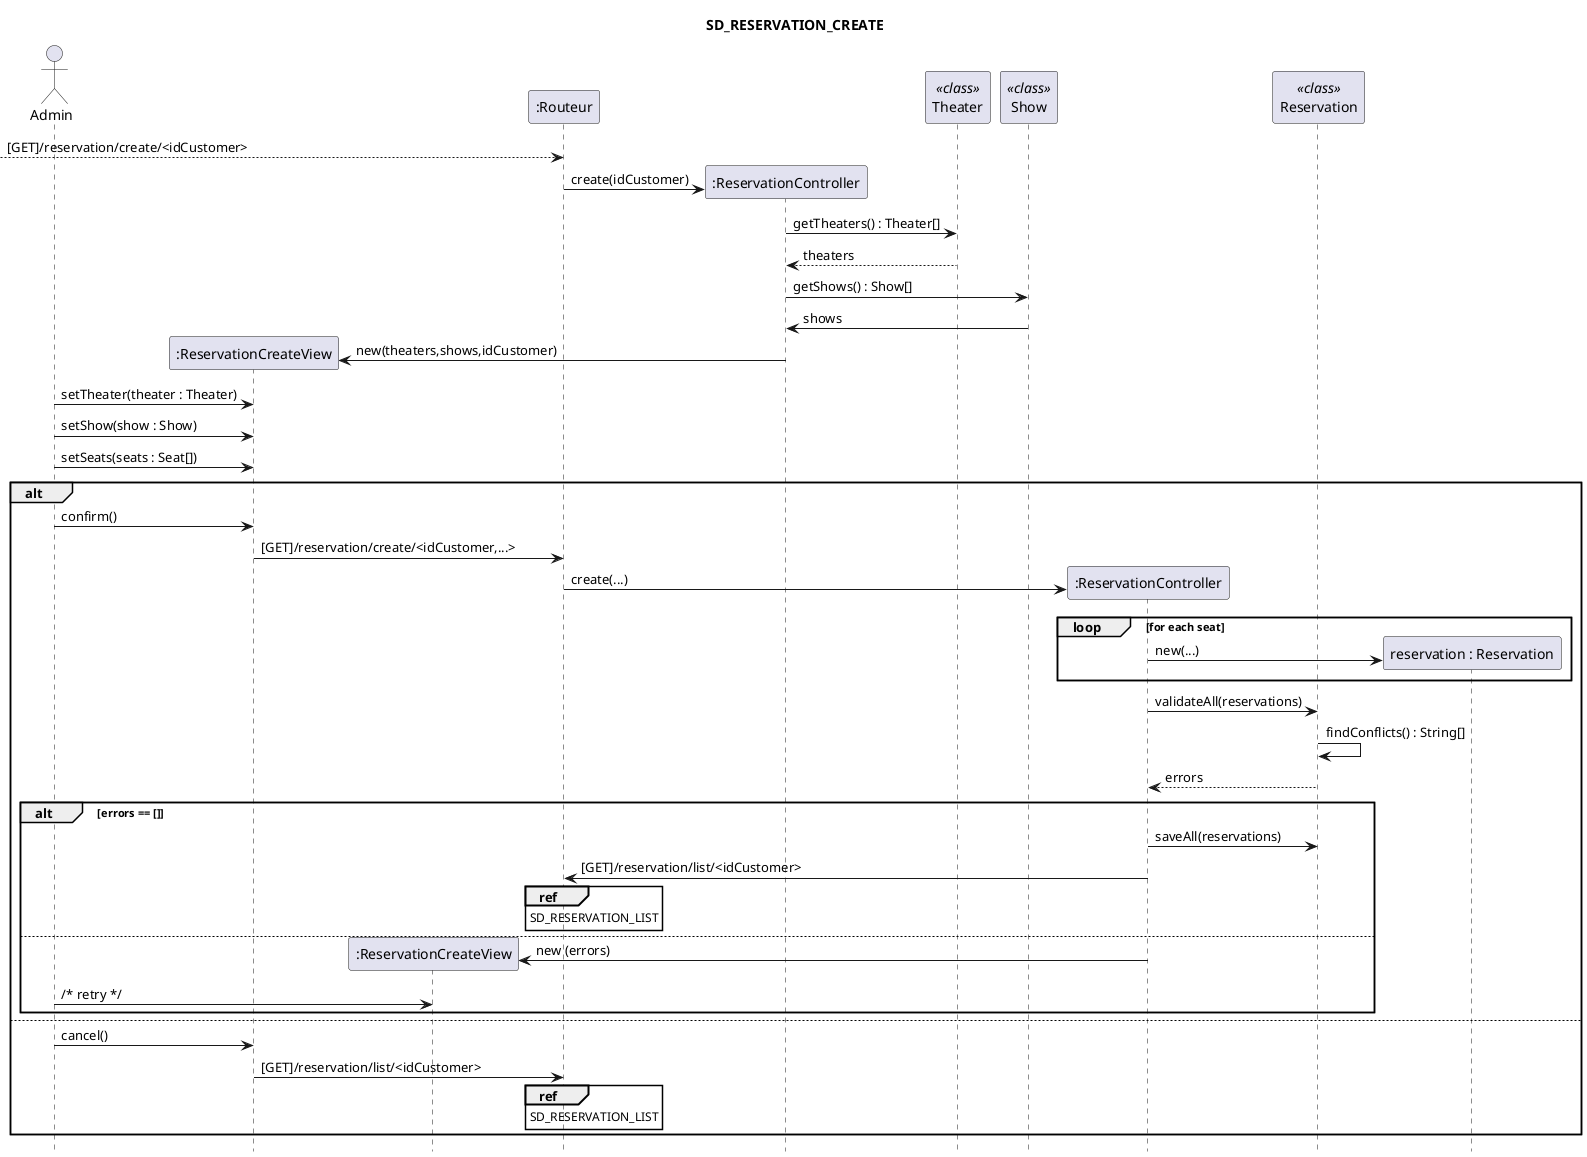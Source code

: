 @startuml SD_RESERVATION_CREATE

    title SD_RESERVATION_CREATE
    hide footbox
    skinparam shadowing false

    Actor "Admin" as A
    Participant ":ReservationCreateView" as RCV
    Participant ":ReservationCreateView" as RCV1
    Participant ":Routeur" as R
    Participant ":ReservationController" as RC
    Participant "Theater" as TC<<class>>
    Participant "Show" as SC<<class>>
      Participant ":ReservationController" as RC1
      Participant "Reservation" as CR <<class>>
      Participant "reservation : Reservation" as r

    --> R : [GET]/reservation/create/<idCustomer>
    create RC
    R -> RC : create(idCustomer)
    RC -> TC : getTheaters() : Theater[]
    TC --> RC : theaters
    RC ->  SC : getShows() : Show[]
    SC -> RC : shows
    create RCV 
    RC -> RCV : new(theaters,shows,idCustomer)
    A -> RCV : setTheater(theater : Theater)
    A -> RCV : setShow(show : Show)
    A -> RCV : setSeats(seats : Seat[])
    alt 
    A -> RCV : confirm()
    RCV -> R : [GET]/reservation/create/<idCustomer,...>
    create RC1
    R -> RC1 : create(...)
    loop for each seat 
    create r
    RC1 -> r : new(...)
    end 
    RC1 ->  CR : validateAll(reservations)
    CR -> CR : findConflicts() : String[]
    CR --> RC1 : errors
    alt errors == []
    RC1 -> CR : saveAll(reservations)
    RC1 -> R : [GET]/reservation/list/<idCustomer>
    ref over R : SD_RESERVATION_LIST
    else 
    create RCV1 
    RC1 -> RCV1 : new (errors)
    A -> RCV1 : /* retry */
    end
    else 
    A -> RCV : cancel()
    RCV -> R : [GET]/reservation/list/<idCustomer>
    ref over R : SD_RESERVATION_LIST
    end 


    

  
@enduml